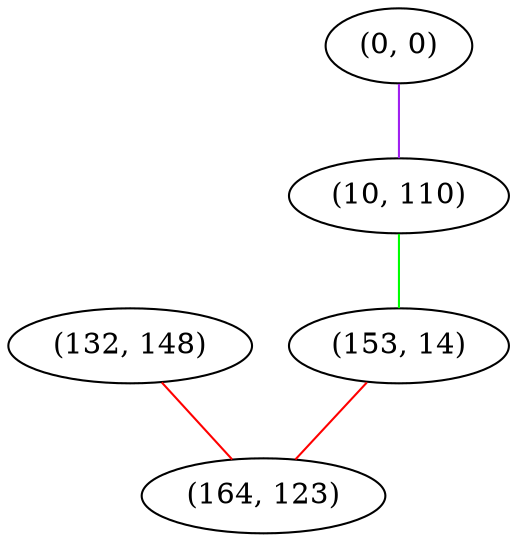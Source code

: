 graph "" {
"(132, 148)";
"(0, 0)";
"(10, 110)";
"(153, 14)";
"(164, 123)";
"(132, 148)" -- "(164, 123)"  [color=red, key=0, weight=1];
"(0, 0)" -- "(10, 110)"  [color=purple, key=0, weight=4];
"(10, 110)" -- "(153, 14)"  [color=green, key=0, weight=2];
"(153, 14)" -- "(164, 123)"  [color=red, key=0, weight=1];
}
